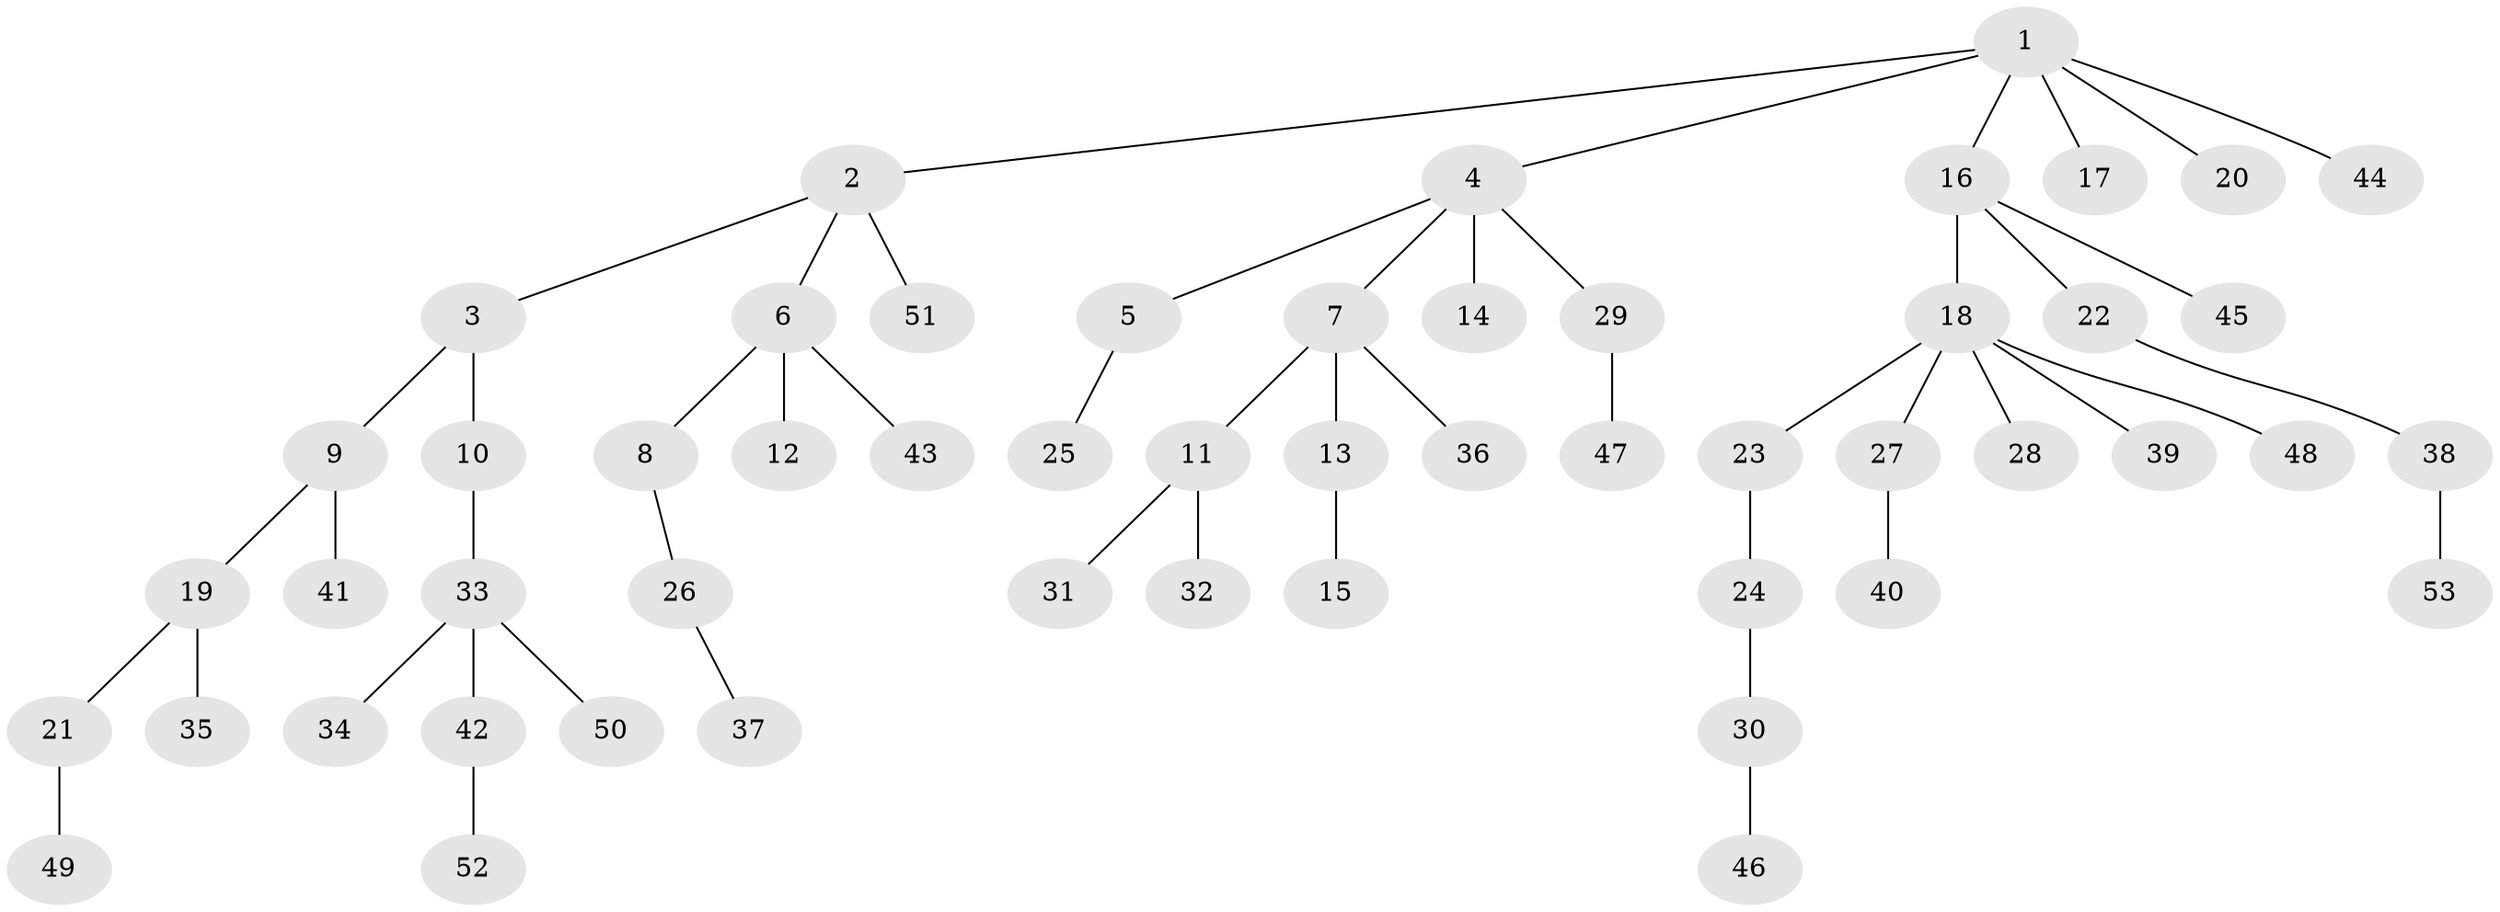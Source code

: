 // Generated by graph-tools (version 1.1) at 2025/11/02/27/25 16:11:27]
// undirected, 53 vertices, 52 edges
graph export_dot {
graph [start="1"]
  node [color=gray90,style=filled];
  1;
  2;
  3;
  4;
  5;
  6;
  7;
  8;
  9;
  10;
  11;
  12;
  13;
  14;
  15;
  16;
  17;
  18;
  19;
  20;
  21;
  22;
  23;
  24;
  25;
  26;
  27;
  28;
  29;
  30;
  31;
  32;
  33;
  34;
  35;
  36;
  37;
  38;
  39;
  40;
  41;
  42;
  43;
  44;
  45;
  46;
  47;
  48;
  49;
  50;
  51;
  52;
  53;
  1 -- 2;
  1 -- 4;
  1 -- 16;
  1 -- 17;
  1 -- 20;
  1 -- 44;
  2 -- 3;
  2 -- 6;
  2 -- 51;
  3 -- 9;
  3 -- 10;
  4 -- 5;
  4 -- 7;
  4 -- 14;
  4 -- 29;
  5 -- 25;
  6 -- 8;
  6 -- 12;
  6 -- 43;
  7 -- 11;
  7 -- 13;
  7 -- 36;
  8 -- 26;
  9 -- 19;
  9 -- 41;
  10 -- 33;
  11 -- 31;
  11 -- 32;
  13 -- 15;
  16 -- 18;
  16 -- 22;
  16 -- 45;
  18 -- 23;
  18 -- 27;
  18 -- 28;
  18 -- 39;
  18 -- 48;
  19 -- 21;
  19 -- 35;
  21 -- 49;
  22 -- 38;
  23 -- 24;
  24 -- 30;
  26 -- 37;
  27 -- 40;
  29 -- 47;
  30 -- 46;
  33 -- 34;
  33 -- 42;
  33 -- 50;
  38 -- 53;
  42 -- 52;
}
